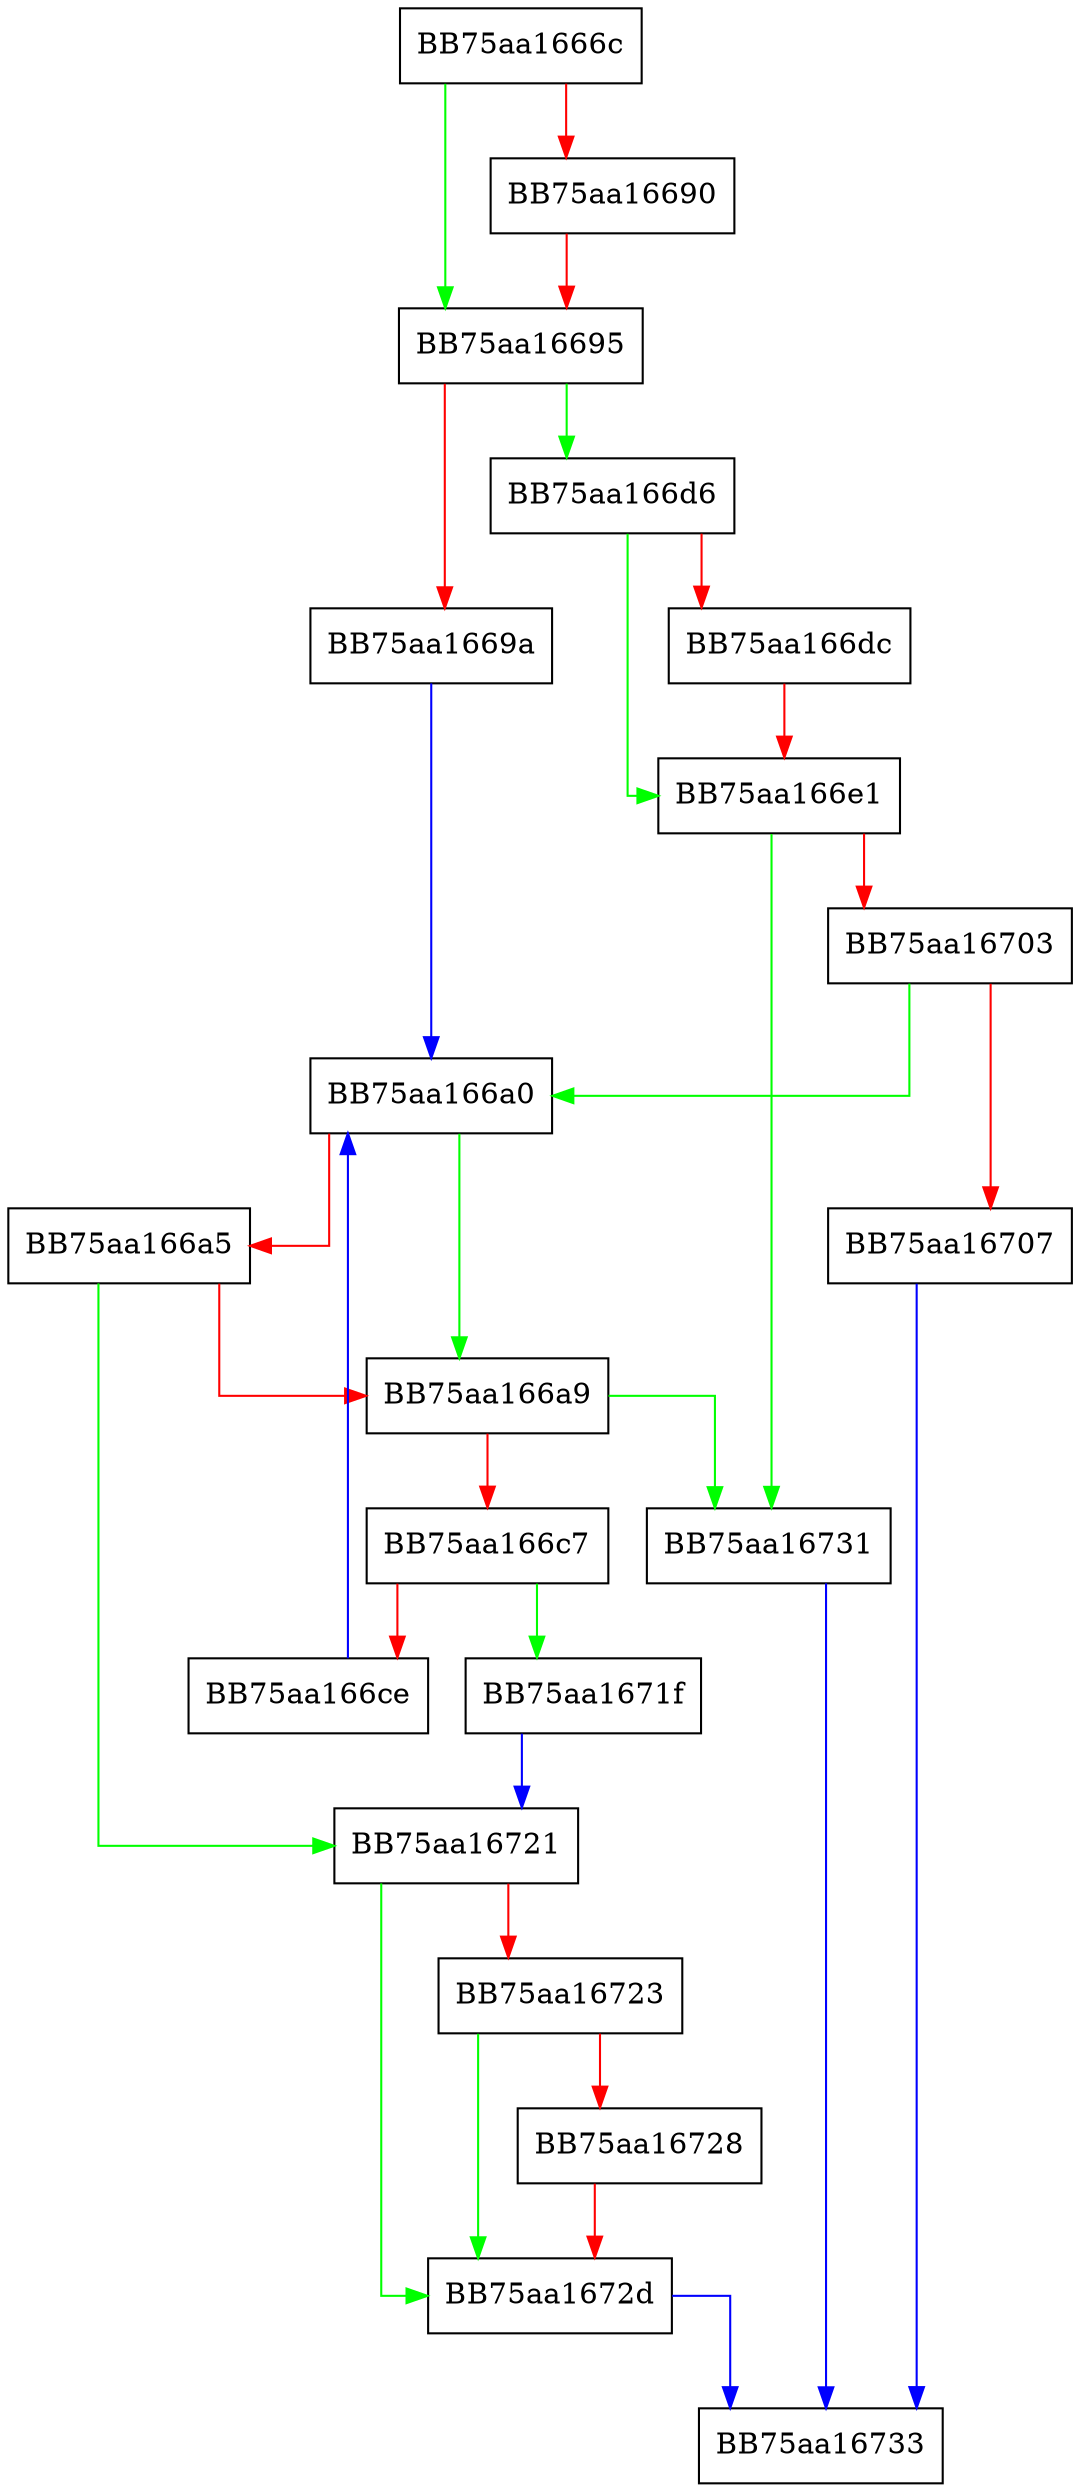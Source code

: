 digraph CopyEntries {
  node [shape="box"];
  graph [splines=ortho];
  BB75aa1666c -> BB75aa16695 [color="green"];
  BB75aa1666c -> BB75aa16690 [color="red"];
  BB75aa16690 -> BB75aa16695 [color="red"];
  BB75aa16695 -> BB75aa166d6 [color="green"];
  BB75aa16695 -> BB75aa1669a [color="red"];
  BB75aa1669a -> BB75aa166a0 [color="blue"];
  BB75aa166a0 -> BB75aa166a9 [color="green"];
  BB75aa166a0 -> BB75aa166a5 [color="red"];
  BB75aa166a5 -> BB75aa16721 [color="green"];
  BB75aa166a5 -> BB75aa166a9 [color="red"];
  BB75aa166a9 -> BB75aa16731 [color="green"];
  BB75aa166a9 -> BB75aa166c7 [color="red"];
  BB75aa166c7 -> BB75aa1671f [color="green"];
  BB75aa166c7 -> BB75aa166ce [color="red"];
  BB75aa166ce -> BB75aa166a0 [color="blue"];
  BB75aa166d6 -> BB75aa166e1 [color="green"];
  BB75aa166d6 -> BB75aa166dc [color="red"];
  BB75aa166dc -> BB75aa166e1 [color="red"];
  BB75aa166e1 -> BB75aa16731 [color="green"];
  BB75aa166e1 -> BB75aa16703 [color="red"];
  BB75aa16703 -> BB75aa166a0 [color="green"];
  BB75aa16703 -> BB75aa16707 [color="red"];
  BB75aa16707 -> BB75aa16733 [color="blue"];
  BB75aa1671f -> BB75aa16721 [color="blue"];
  BB75aa16721 -> BB75aa1672d [color="green"];
  BB75aa16721 -> BB75aa16723 [color="red"];
  BB75aa16723 -> BB75aa1672d [color="green"];
  BB75aa16723 -> BB75aa16728 [color="red"];
  BB75aa16728 -> BB75aa1672d [color="red"];
  BB75aa1672d -> BB75aa16733 [color="blue"];
  BB75aa16731 -> BB75aa16733 [color="blue"];
}